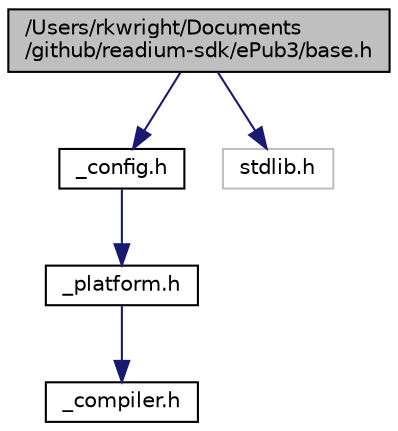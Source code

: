 digraph "/Users/rkwright/Documents/github/readium-sdk/ePub3/base.h"
{
  edge [fontname="Helvetica",fontsize="10",labelfontname="Helvetica",labelfontsize="10"];
  node [fontname="Helvetica",fontsize="10",shape=record];
  Node1 [label="/Users/rkwright/Documents\l/github/readium-sdk/ePub3/base.h",height=0.2,width=0.4,color="black", fillcolor="grey75", style="filled" fontcolor="black"];
  Node1 -> Node2 [color="midnightblue",fontsize="10",style="solid",fontname="Helvetica"];
  Node2 [label="_config.h",height=0.2,width=0.4,color="black", fillcolor="white", style="filled",URL="$__config_8h.xhtml"];
  Node2 -> Node3 [color="midnightblue",fontsize="10",style="solid",fontname="Helvetica"];
  Node3 [label="_platform.h",height=0.2,width=0.4,color="black", fillcolor="white", style="filled",URL="$__platform_8h.xhtml"];
  Node3 -> Node4 [color="midnightblue",fontsize="10",style="solid",fontname="Helvetica"];
  Node4 [label="_compiler.h",height=0.2,width=0.4,color="black", fillcolor="white", style="filled",URL="$__compiler_8h.xhtml"];
  Node1 -> Node5 [color="midnightblue",fontsize="10",style="solid",fontname="Helvetica"];
  Node5 [label="stdlib.h",height=0.2,width=0.4,color="grey75", fillcolor="white", style="filled"];
}
